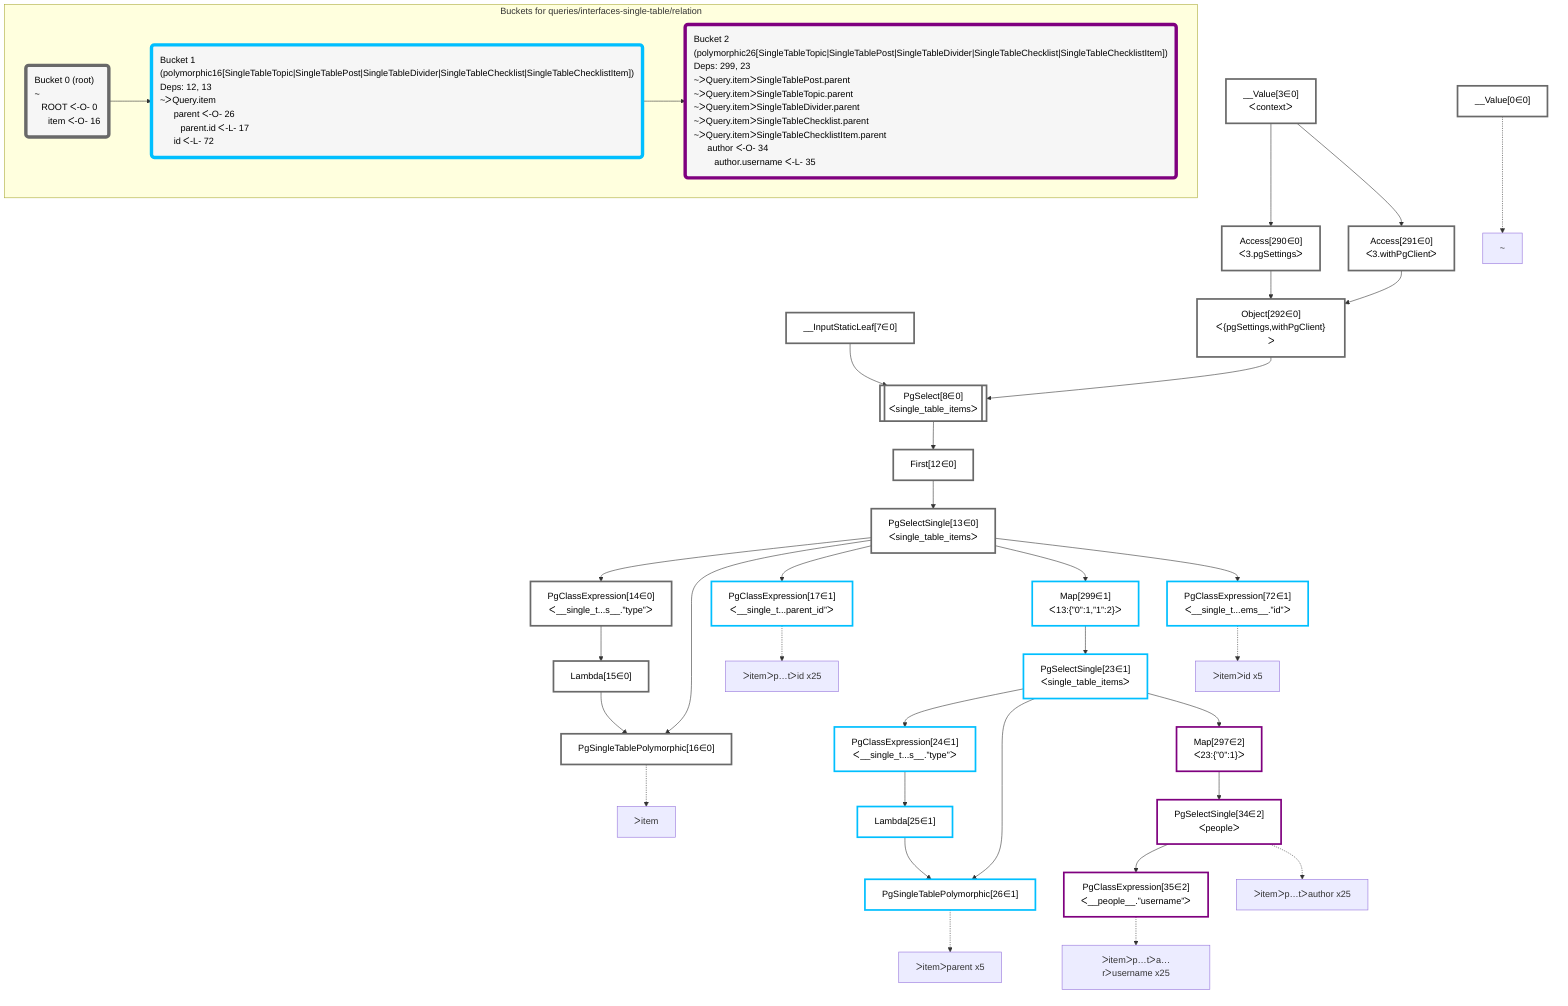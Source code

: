 graph TD
    classDef path fill:#eee,stroke:#000,color:#000
    classDef plan fill:#fff,stroke-width:3px,color:#000
    classDef itemplan fill:#fff,stroke-width:6px,color:#000
    classDef sideeffectplan fill:#f00,stroke-width:6px,color:#000
    classDef bucket fill:#f6f6f6,color:#000,stroke-width:6px,text-align:left


    %% define plans
    __Value0["__Value[0∈0]"]:::plan
    __Value3["__Value[3∈0]<br />ᐸcontextᐳ"]:::plan
    __InputStaticLeaf7["__InputStaticLeaf[7∈0]"]:::plan
    Access290["Access[290∈0]<br />ᐸ3.pgSettingsᐳ"]:::plan
    Access291["Access[291∈0]<br />ᐸ3.withPgClientᐳ"]:::plan
    Object292["Object[292∈0]<br />ᐸ{pgSettings,withPgClient}ᐳ"]:::plan
    PgSelect8[["PgSelect[8∈0]<br />ᐸsingle_table_itemsᐳ"]]:::plan
    First12["First[12∈0]"]:::plan
    PgSelectSingle13["PgSelectSingle[13∈0]<br />ᐸsingle_table_itemsᐳ"]:::plan
    PgClassExpression14["PgClassExpression[14∈0]<br />ᐸ__single_t...s__.”type”ᐳ"]:::plan
    Lambda15["Lambda[15∈0]"]:::plan
    PgSingleTablePolymorphic16["PgSingleTablePolymorphic[16∈0]"]:::plan
    PgClassExpression17["PgClassExpression[17∈1]<br />ᐸ__single_t...parent_id”ᐳ"]:::plan
    Map299["Map[299∈1]<br />ᐸ13:{”0”:1,”1”:2}ᐳ"]:::plan
    PgSelectSingle23["PgSelectSingle[23∈1]<br />ᐸsingle_table_itemsᐳ"]:::plan
    PgClassExpression24["PgClassExpression[24∈1]<br />ᐸ__single_t...s__.”type”ᐳ"]:::plan
    Lambda25["Lambda[25∈1]"]:::plan
    PgSingleTablePolymorphic26["PgSingleTablePolymorphic[26∈1]"]:::plan
    Map297["Map[297∈2]<br />ᐸ23:{”0”:1}ᐳ"]:::plan
    PgSelectSingle34["PgSelectSingle[34∈2]<br />ᐸpeopleᐳ"]:::plan
    PgClassExpression35["PgClassExpression[35∈2]<br />ᐸ__people__.”username”ᐳ"]:::plan
    PgClassExpression72["PgClassExpression[72∈1]<br />ᐸ__single_t...ems__.”id”ᐳ"]:::plan

    %% plan dependencies
    __Value3 --> Access290
    __Value3 --> Access291
    Access290 & Access291 --> Object292
    Object292 & __InputStaticLeaf7 --> PgSelect8
    PgSelect8 --> First12
    First12 --> PgSelectSingle13
    PgSelectSingle13 --> PgClassExpression14
    PgClassExpression14 --> Lambda15
    Lambda15 & PgSelectSingle13 --> PgSingleTablePolymorphic16
    PgSelectSingle13 --> PgClassExpression17
    PgSelectSingle13 --> Map299
    Map299 --> PgSelectSingle23
    PgSelectSingle23 --> PgClassExpression24
    PgClassExpression24 --> Lambda25
    Lambda25 & PgSelectSingle23 --> PgSingleTablePolymorphic26
    PgSelectSingle23 --> Map297
    Map297 --> PgSelectSingle34
    PgSelectSingle34 --> PgClassExpression35
    PgSelectSingle13 --> PgClassExpression72

    %% plan-to-path relationships
    P0["~"]
    __Value0 -.-> P0
    P16["ᐳitem"]
    PgSingleTablePolymorphic16 -.-> P16
    P17["ᐳitemᐳp…tᐳid x25"]
    PgClassExpression17 -.-> P17
    P26["ᐳitemᐳparent x5"]
    PgSingleTablePolymorphic26 -.-> P26
    P34["ᐳitemᐳp…tᐳauthor x25"]
    PgSelectSingle34 -.-> P34
    P35["ᐳitemᐳp…tᐳa…rᐳusername x25"]
    PgClassExpression35 -.-> P35
    P72["ᐳitemᐳid x5"]
    PgClassExpression72 -.-> P72

    subgraph "Buckets for queries/interfaces-single-table/relation"
    Bucket0("Bucket 0 (root)<br />~<br />⠀ROOT ᐸ-O- 0<br />⠀⠀item ᐸ-O- 16"):::bucket
    classDef bucket0 stroke:#696969
    class Bucket0,__Value0,__Value3,__InputStaticLeaf7,PgSelect8,First12,PgSelectSingle13,PgClassExpression14,Lambda15,PgSingleTablePolymorphic16,Access290,Access291,Object292 bucket0
    Bucket1("Bucket 1 (polymorphic16[SingleTableTopic|SingleTablePost|SingleTableDivider|SingleTableChecklist|SingleTableChecklistItem])<br />Deps: 12, 13<br />~ᐳQuery.item<br />⠀⠀parent ᐸ-O- 26<br />⠀⠀⠀parent.id ᐸ-L- 17<br />⠀⠀id ᐸ-L- 72"):::bucket
    classDef bucket1 stroke:#00bfff
    class Bucket1,PgClassExpression17,PgSelectSingle23,PgClassExpression24,Lambda25,PgSingleTablePolymorphic26,PgClassExpression72,Map299 bucket1
    Bucket2("Bucket 2 (polymorphic26[SingleTableTopic|SingleTablePost|SingleTableDivider|SingleTableChecklist|SingleTableChecklistItem])<br />Deps: 299, 23<br />~ᐳQuery.itemᐳSingleTablePost.parent<br />~ᐳQuery.itemᐳSingleTableTopic.parent<br />~ᐳQuery.itemᐳSingleTableDivider.parent<br />~ᐳQuery.itemᐳSingleTableChecklist.parent<br />~ᐳQuery.itemᐳSingleTableChecklistItem.parent<br />⠀⠀author ᐸ-O- 34<br />⠀⠀⠀author.username ᐸ-L- 35"):::bucket
    classDef bucket2 stroke:#7f007f
    class Bucket2,PgSelectSingle34,PgClassExpression35,Map297 bucket2
    Bucket0 --> Bucket1
    Bucket1 --> Bucket2
    end